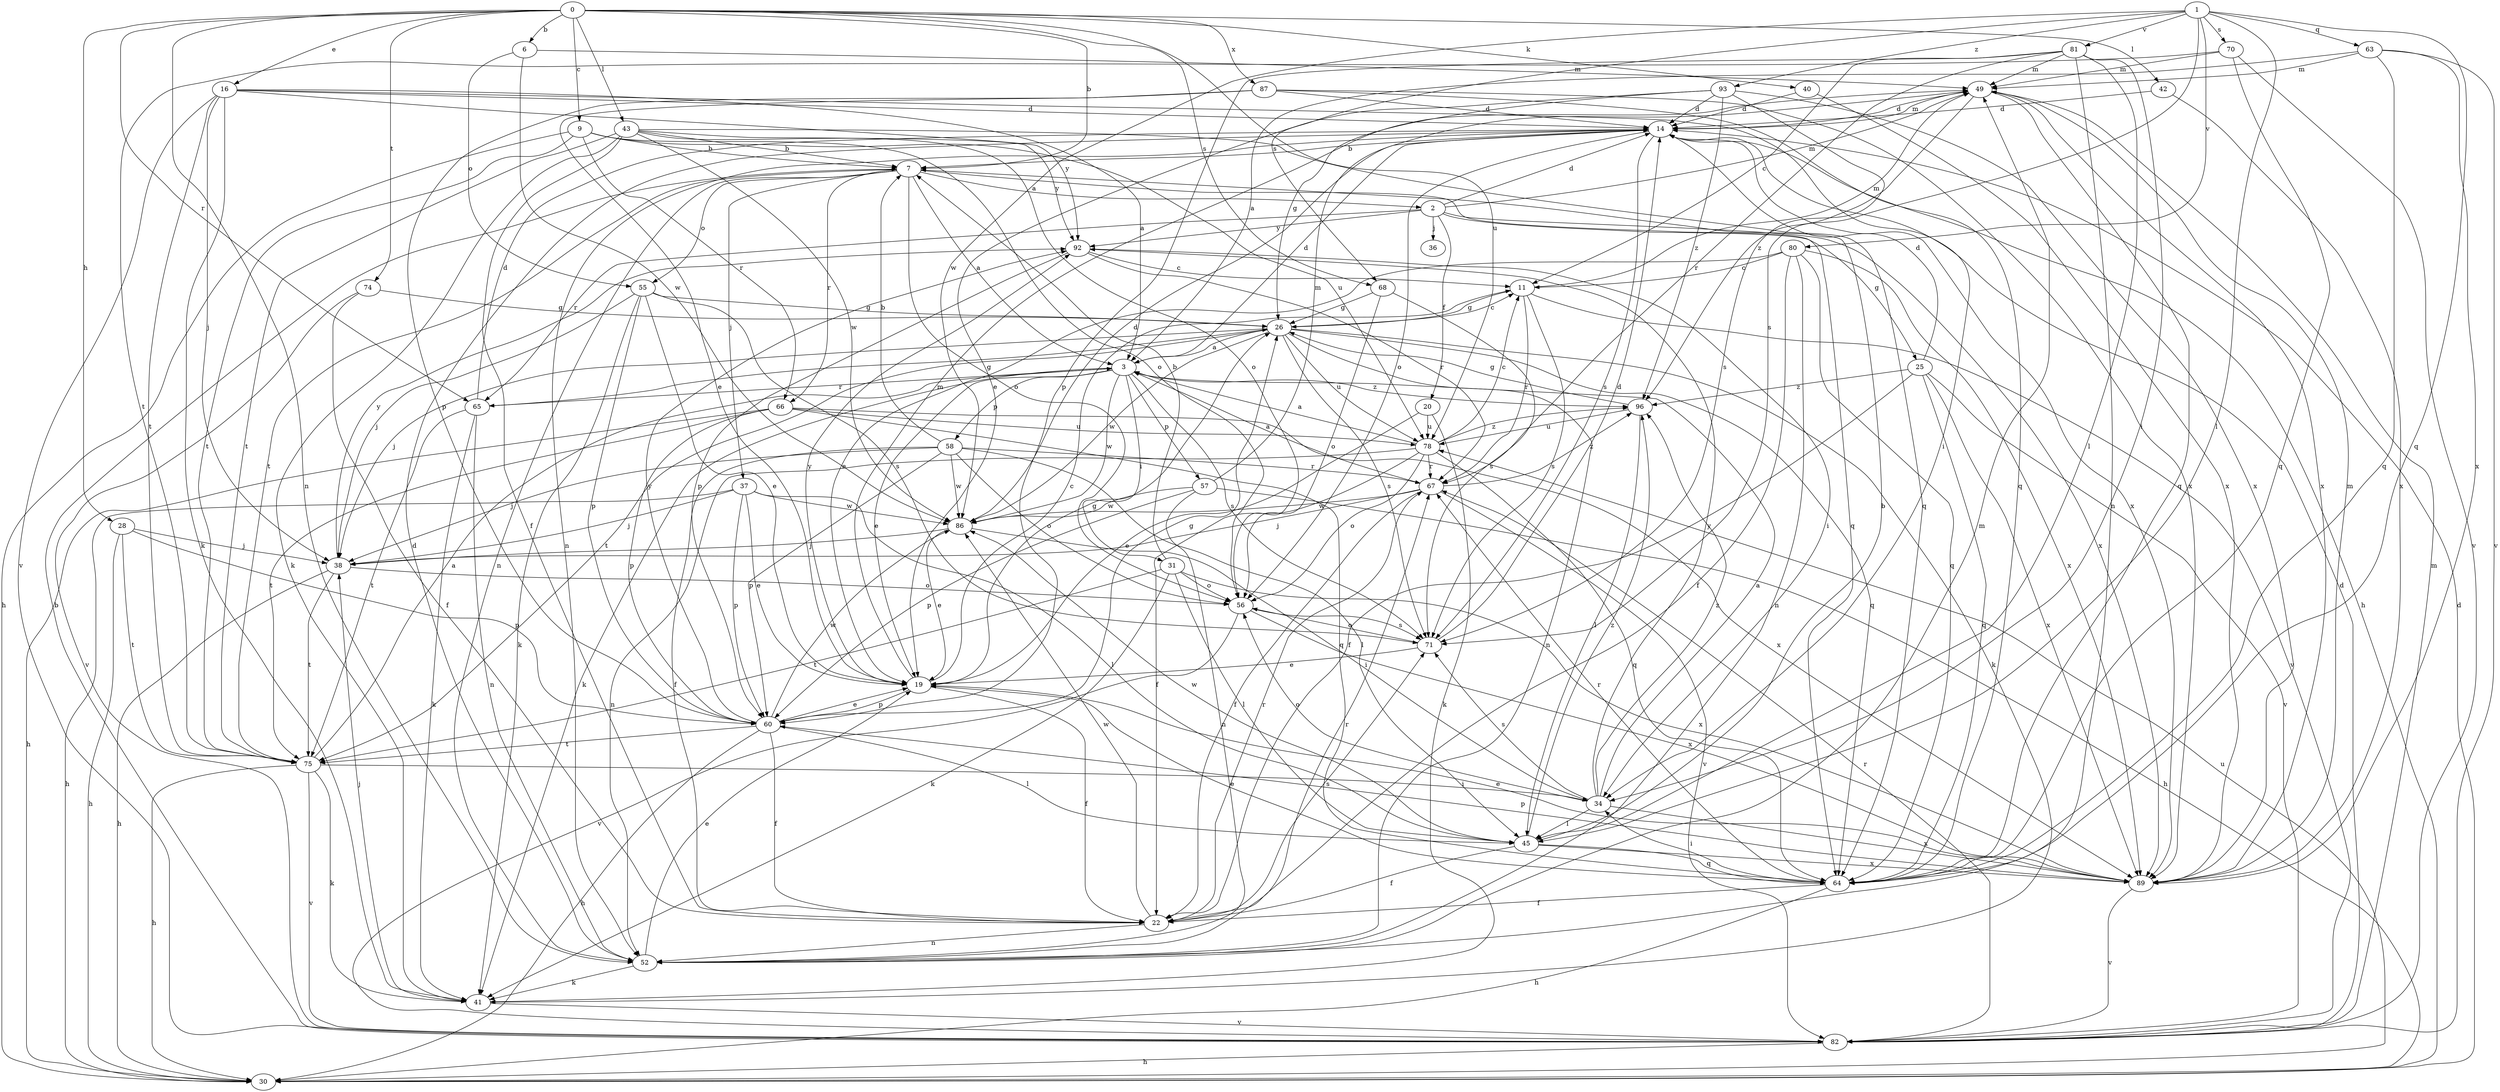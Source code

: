 strict digraph  {
0;
1;
2;
3;
6;
7;
9;
11;
14;
16;
19;
20;
22;
25;
26;
28;
30;
31;
34;
36;
37;
38;
40;
41;
42;
43;
45;
49;
52;
55;
56;
57;
58;
60;
63;
64;
65;
66;
67;
68;
70;
71;
74;
75;
78;
80;
81;
82;
86;
87;
89;
92;
93;
96;
0 -> 6  [label=b];
0 -> 7  [label=b];
0 -> 9  [label=c];
0 -> 16  [label=e];
0 -> 28  [label=h];
0 -> 40  [label=k];
0 -> 42  [label=l];
0 -> 43  [label=l];
0 -> 52  [label=n];
0 -> 65  [label=r];
0 -> 68  [label=s];
0 -> 74  [label=t];
0 -> 78  [label=u];
0 -> 87  [label=x];
1 -> 45  [label=l];
1 -> 63  [label=q];
1 -> 64  [label=q];
1 -> 68  [label=s];
1 -> 70  [label=s];
1 -> 71  [label=s];
1 -> 80  [label=v];
1 -> 81  [label=v];
1 -> 86  [label=w];
1 -> 93  [label=z];
2 -> 14  [label=d];
2 -> 20  [label=f];
2 -> 25  [label=g];
2 -> 36  [label=j];
2 -> 49  [label=m];
2 -> 65  [label=r];
2 -> 89  [label=x];
2 -> 92  [label=y];
3 -> 14  [label=d];
3 -> 19  [label=e];
3 -> 31  [label=i];
3 -> 41  [label=k];
3 -> 57  [label=p];
3 -> 58  [label=p];
3 -> 65  [label=r];
3 -> 71  [label=s];
3 -> 86  [label=w];
3 -> 96  [label=z];
6 -> 49  [label=m];
6 -> 55  [label=o];
6 -> 86  [label=w];
7 -> 2  [label=a];
7 -> 3  [label=a];
7 -> 37  [label=j];
7 -> 52  [label=n];
7 -> 55  [label=o];
7 -> 56  [label=o];
7 -> 64  [label=q];
7 -> 66  [label=r];
7 -> 75  [label=t];
9 -> 7  [label=b];
9 -> 30  [label=h];
9 -> 56  [label=o];
9 -> 66  [label=r];
9 -> 75  [label=t];
9 -> 78  [label=u];
11 -> 26  [label=g];
11 -> 49  [label=m];
11 -> 67  [label=r];
11 -> 71  [label=s];
11 -> 82  [label=v];
14 -> 7  [label=b];
14 -> 30  [label=h];
14 -> 49  [label=m];
14 -> 52  [label=n];
14 -> 56  [label=o];
14 -> 71  [label=s];
14 -> 89  [label=x];
16 -> 3  [label=a];
16 -> 14  [label=d];
16 -> 34  [label=i];
16 -> 38  [label=j];
16 -> 41  [label=k];
16 -> 75  [label=t];
16 -> 82  [label=v];
16 -> 92  [label=y];
19 -> 11  [label=c];
19 -> 22  [label=f];
19 -> 26  [label=g];
19 -> 49  [label=m];
19 -> 60  [label=p];
19 -> 92  [label=y];
20 -> 19  [label=e];
20 -> 41  [label=k];
20 -> 78  [label=u];
22 -> 52  [label=n];
22 -> 67  [label=r];
22 -> 71  [label=s];
22 -> 86  [label=w];
25 -> 14  [label=d];
25 -> 22  [label=f];
25 -> 64  [label=q];
25 -> 82  [label=v];
25 -> 89  [label=x];
25 -> 96  [label=z];
26 -> 3  [label=a];
26 -> 11  [label=c];
26 -> 38  [label=j];
26 -> 41  [label=k];
26 -> 52  [label=n];
26 -> 64  [label=q];
26 -> 71  [label=s];
26 -> 75  [label=t];
26 -> 78  [label=u];
26 -> 86  [label=w];
28 -> 30  [label=h];
28 -> 38  [label=j];
28 -> 60  [label=p];
28 -> 75  [label=t];
30 -> 14  [label=d];
30 -> 78  [label=u];
31 -> 7  [label=b];
31 -> 41  [label=k];
31 -> 45  [label=l];
31 -> 56  [label=o];
31 -> 75  [label=t];
31 -> 89  [label=x];
34 -> 3  [label=a];
34 -> 45  [label=l];
34 -> 56  [label=o];
34 -> 71  [label=s];
34 -> 89  [label=x];
34 -> 92  [label=y];
34 -> 96  [label=z];
37 -> 19  [label=e];
37 -> 30  [label=h];
37 -> 38  [label=j];
37 -> 45  [label=l];
37 -> 60  [label=p];
37 -> 86  [label=w];
38 -> 30  [label=h];
38 -> 56  [label=o];
38 -> 75  [label=t];
38 -> 92  [label=y];
40 -> 14  [label=d];
40 -> 89  [label=x];
41 -> 38  [label=j];
41 -> 82  [label=v];
42 -> 14  [label=d];
42 -> 89  [label=x];
43 -> 7  [label=b];
43 -> 22  [label=f];
43 -> 41  [label=k];
43 -> 56  [label=o];
43 -> 64  [label=q];
43 -> 75  [label=t];
43 -> 86  [label=w];
43 -> 92  [label=y];
45 -> 7  [label=b];
45 -> 22  [label=f];
45 -> 64  [label=q];
45 -> 86  [label=w];
45 -> 89  [label=x];
45 -> 96  [label=z];
49 -> 14  [label=d];
49 -> 64  [label=q];
49 -> 89  [label=x];
49 -> 96  [label=z];
52 -> 14  [label=d];
52 -> 19  [label=e];
52 -> 41  [label=k];
52 -> 49  [label=m];
52 -> 67  [label=r];
55 -> 19  [label=e];
55 -> 26  [label=g];
55 -> 38  [label=j];
55 -> 41  [label=k];
55 -> 60  [label=p];
55 -> 71  [label=s];
56 -> 71  [label=s];
56 -> 82  [label=v];
56 -> 89  [label=x];
57 -> 30  [label=h];
57 -> 49  [label=m];
57 -> 52  [label=n];
57 -> 60  [label=p];
57 -> 86  [label=w];
58 -> 7  [label=b];
58 -> 22  [label=f];
58 -> 38  [label=j];
58 -> 45  [label=l];
58 -> 56  [label=o];
58 -> 60  [label=p];
58 -> 67  [label=r];
58 -> 86  [label=w];
60 -> 19  [label=e];
60 -> 22  [label=f];
60 -> 26  [label=g];
60 -> 30  [label=h];
60 -> 45  [label=l];
60 -> 75  [label=t];
60 -> 86  [label=w];
60 -> 92  [label=y];
63 -> 3  [label=a];
63 -> 49  [label=m];
63 -> 64  [label=q];
63 -> 82  [label=v];
63 -> 89  [label=x];
64 -> 19  [label=e];
64 -> 22  [label=f];
64 -> 30  [label=h];
64 -> 34  [label=i];
64 -> 67  [label=r];
65 -> 14  [label=d];
65 -> 26  [label=g];
65 -> 41  [label=k];
65 -> 52  [label=n];
65 -> 75  [label=t];
66 -> 30  [label=h];
66 -> 60  [label=p];
66 -> 64  [label=q];
66 -> 75  [label=t];
66 -> 78  [label=u];
66 -> 89  [label=x];
67 -> 3  [label=a];
67 -> 22  [label=f];
67 -> 38  [label=j];
67 -> 82  [label=v];
67 -> 86  [label=w];
67 -> 96  [label=z];
68 -> 26  [label=g];
68 -> 56  [label=o];
68 -> 71  [label=s];
70 -> 49  [label=m];
70 -> 64  [label=q];
70 -> 75  [label=t];
70 -> 82  [label=v];
71 -> 14  [label=d];
71 -> 19  [label=e];
71 -> 56  [label=o];
74 -> 22  [label=f];
74 -> 26  [label=g];
74 -> 82  [label=v];
75 -> 3  [label=a];
75 -> 30  [label=h];
75 -> 34  [label=i];
75 -> 41  [label=k];
75 -> 82  [label=v];
78 -> 3  [label=a];
78 -> 11  [label=c];
78 -> 22  [label=f];
78 -> 52  [label=n];
78 -> 56  [label=o];
78 -> 64  [label=q];
78 -> 67  [label=r];
78 -> 96  [label=z];
80 -> 11  [label=c];
80 -> 19  [label=e];
80 -> 22  [label=f];
80 -> 52  [label=n];
80 -> 64  [label=q];
80 -> 89  [label=x];
81 -> 11  [label=c];
81 -> 34  [label=i];
81 -> 45  [label=l];
81 -> 49  [label=m];
81 -> 52  [label=n];
81 -> 60  [label=p];
81 -> 67  [label=r];
82 -> 7  [label=b];
82 -> 14  [label=d];
82 -> 30  [label=h];
82 -> 49  [label=m];
82 -> 67  [label=r];
86 -> 14  [label=d];
86 -> 19  [label=e];
86 -> 34  [label=i];
86 -> 38  [label=j];
87 -> 14  [label=d];
87 -> 19  [label=e];
87 -> 60  [label=p];
87 -> 64  [label=q];
87 -> 89  [label=x];
89 -> 19  [label=e];
89 -> 49  [label=m];
89 -> 60  [label=p];
89 -> 82  [label=v];
92 -> 11  [label=c];
92 -> 34  [label=i];
92 -> 60  [label=p];
92 -> 67  [label=r];
93 -> 14  [label=d];
93 -> 19  [label=e];
93 -> 26  [label=g];
93 -> 71  [label=s];
93 -> 89  [label=x];
93 -> 96  [label=z];
96 -> 26  [label=g];
96 -> 45  [label=l];
96 -> 78  [label=u];
}
